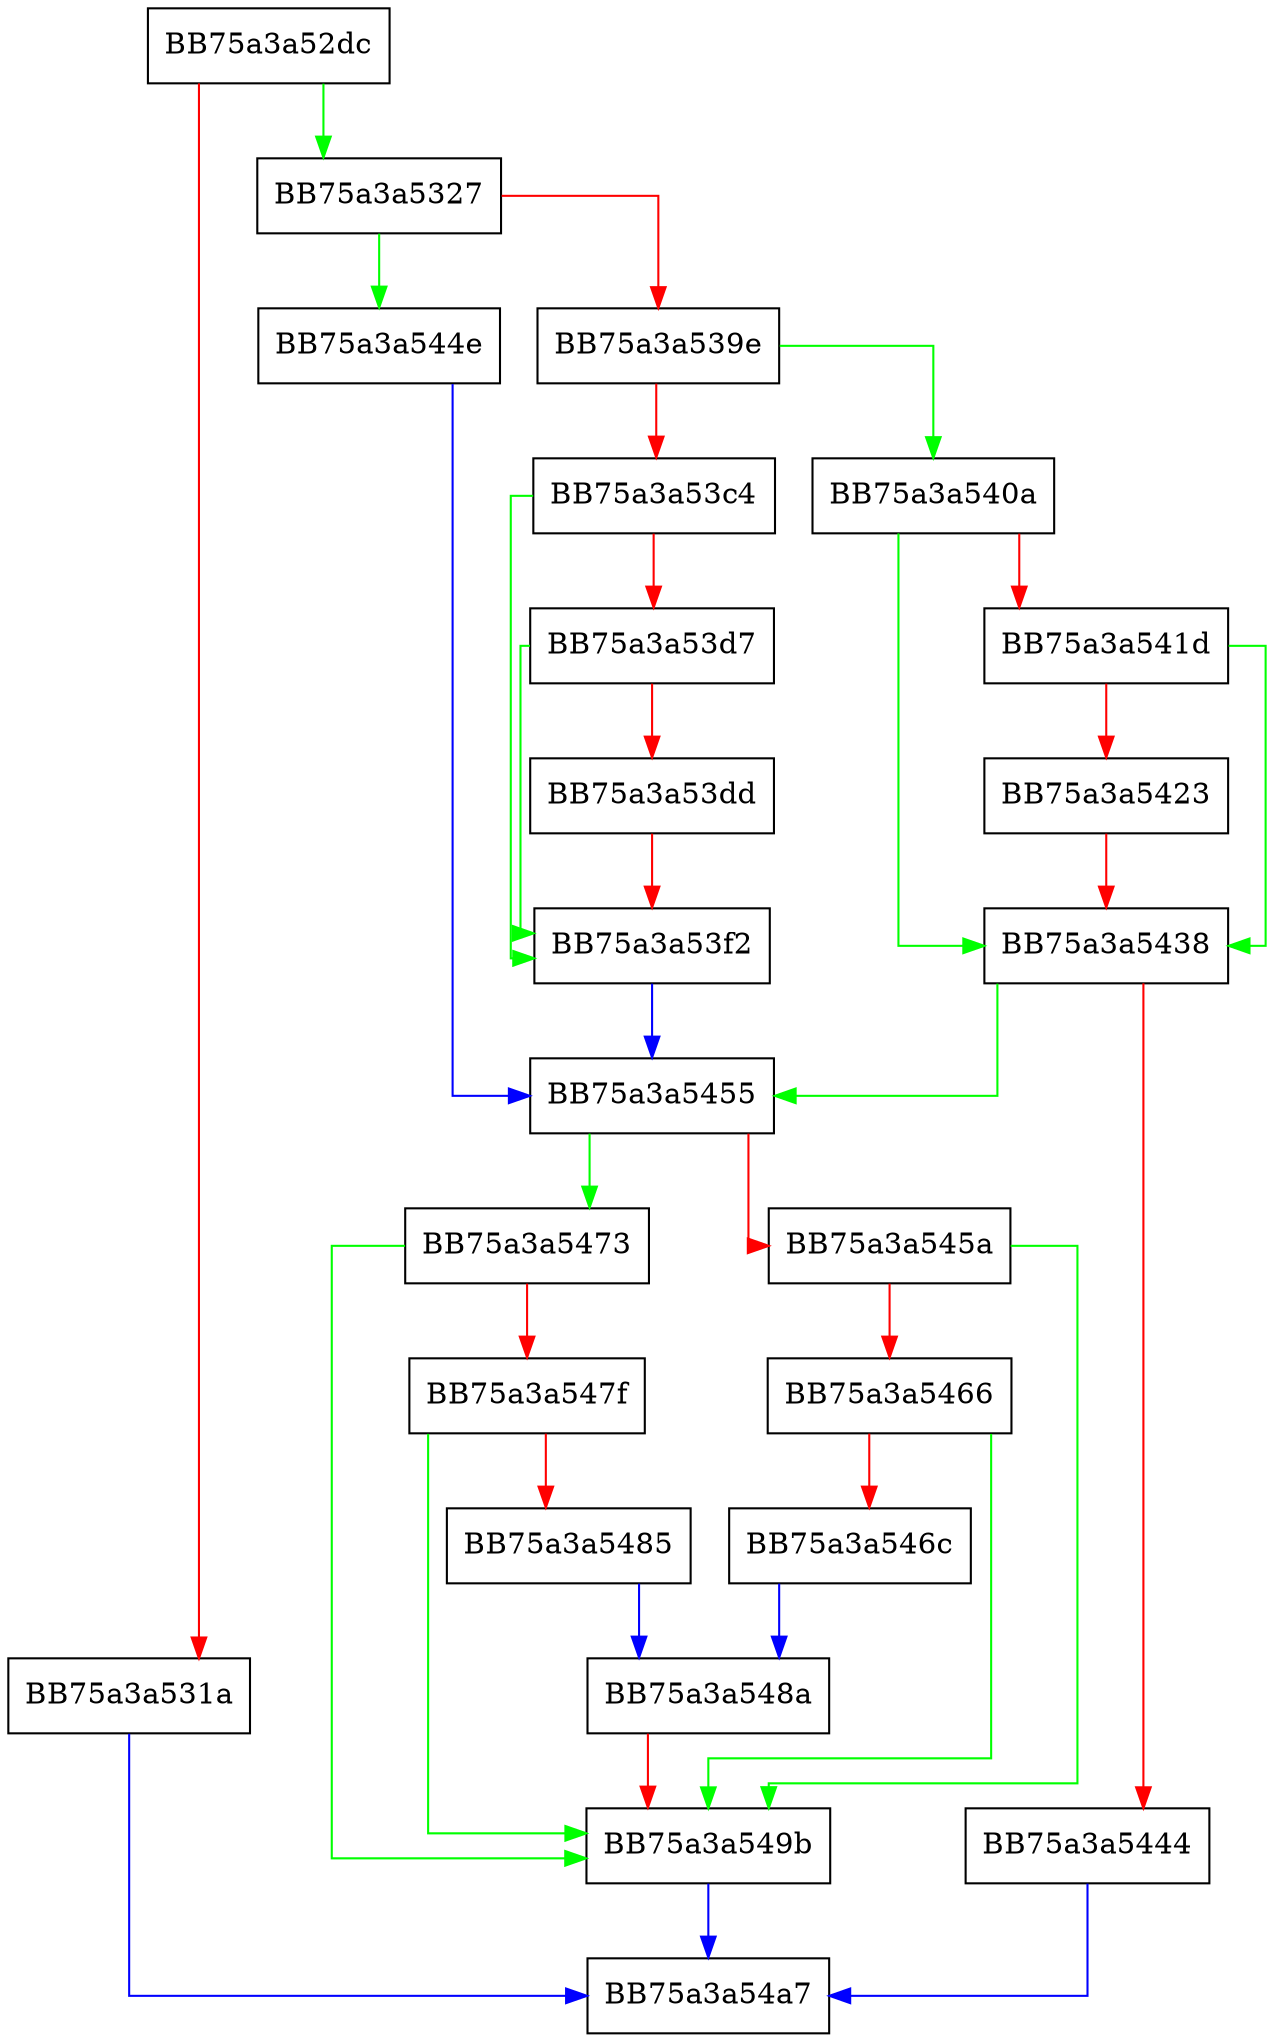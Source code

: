 digraph deepScan {
  node [shape="box"];
  graph [splines=ortho];
  BB75a3a52dc -> BB75a3a5327 [color="green"];
  BB75a3a52dc -> BB75a3a531a [color="red"];
  BB75a3a531a -> BB75a3a54a7 [color="blue"];
  BB75a3a5327 -> BB75a3a544e [color="green"];
  BB75a3a5327 -> BB75a3a539e [color="red"];
  BB75a3a539e -> BB75a3a540a [color="green"];
  BB75a3a539e -> BB75a3a53c4 [color="red"];
  BB75a3a53c4 -> BB75a3a53f2 [color="green"];
  BB75a3a53c4 -> BB75a3a53d7 [color="red"];
  BB75a3a53d7 -> BB75a3a53f2 [color="green"];
  BB75a3a53d7 -> BB75a3a53dd [color="red"];
  BB75a3a53dd -> BB75a3a53f2 [color="red"];
  BB75a3a53f2 -> BB75a3a5455 [color="blue"];
  BB75a3a540a -> BB75a3a5438 [color="green"];
  BB75a3a540a -> BB75a3a541d [color="red"];
  BB75a3a541d -> BB75a3a5438 [color="green"];
  BB75a3a541d -> BB75a3a5423 [color="red"];
  BB75a3a5423 -> BB75a3a5438 [color="red"];
  BB75a3a5438 -> BB75a3a5455 [color="green"];
  BB75a3a5438 -> BB75a3a5444 [color="red"];
  BB75a3a5444 -> BB75a3a54a7 [color="blue"];
  BB75a3a544e -> BB75a3a5455 [color="blue"];
  BB75a3a5455 -> BB75a3a5473 [color="green"];
  BB75a3a5455 -> BB75a3a545a [color="red"];
  BB75a3a545a -> BB75a3a549b [color="green"];
  BB75a3a545a -> BB75a3a5466 [color="red"];
  BB75a3a5466 -> BB75a3a549b [color="green"];
  BB75a3a5466 -> BB75a3a546c [color="red"];
  BB75a3a546c -> BB75a3a548a [color="blue"];
  BB75a3a5473 -> BB75a3a549b [color="green"];
  BB75a3a5473 -> BB75a3a547f [color="red"];
  BB75a3a547f -> BB75a3a549b [color="green"];
  BB75a3a547f -> BB75a3a5485 [color="red"];
  BB75a3a5485 -> BB75a3a548a [color="blue"];
  BB75a3a548a -> BB75a3a549b [color="red"];
  BB75a3a549b -> BB75a3a54a7 [color="blue"];
}